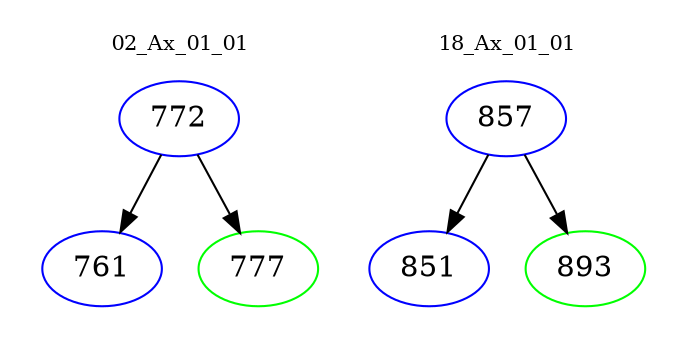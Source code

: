 digraph{
subgraph cluster_0 {
color = white
label = "02_Ax_01_01";
fontsize=10;
T0_772 [label="772", color="blue"]
T0_772 -> T0_761 [color="black"]
T0_761 [label="761", color="blue"]
T0_772 -> T0_777 [color="black"]
T0_777 [label="777", color="green"]
}
subgraph cluster_1 {
color = white
label = "18_Ax_01_01";
fontsize=10;
T1_857 [label="857", color="blue"]
T1_857 -> T1_851 [color="black"]
T1_851 [label="851", color="blue"]
T1_857 -> T1_893 [color="black"]
T1_893 [label="893", color="green"]
}
}

